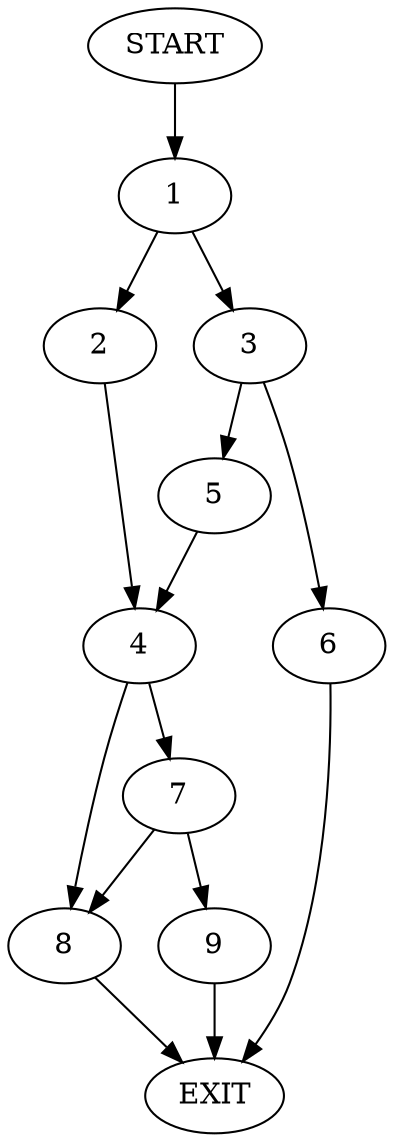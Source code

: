 digraph {
0 [label="START"]
10 [label="EXIT"]
0 -> 1
1 -> 2
1 -> 3
2 -> 4
3 -> 5
3 -> 6
4 -> 7
4 -> 8
5 -> 4
6 -> 10
8 -> 10
7 -> 9
7 -> 8
9 -> 10
}
